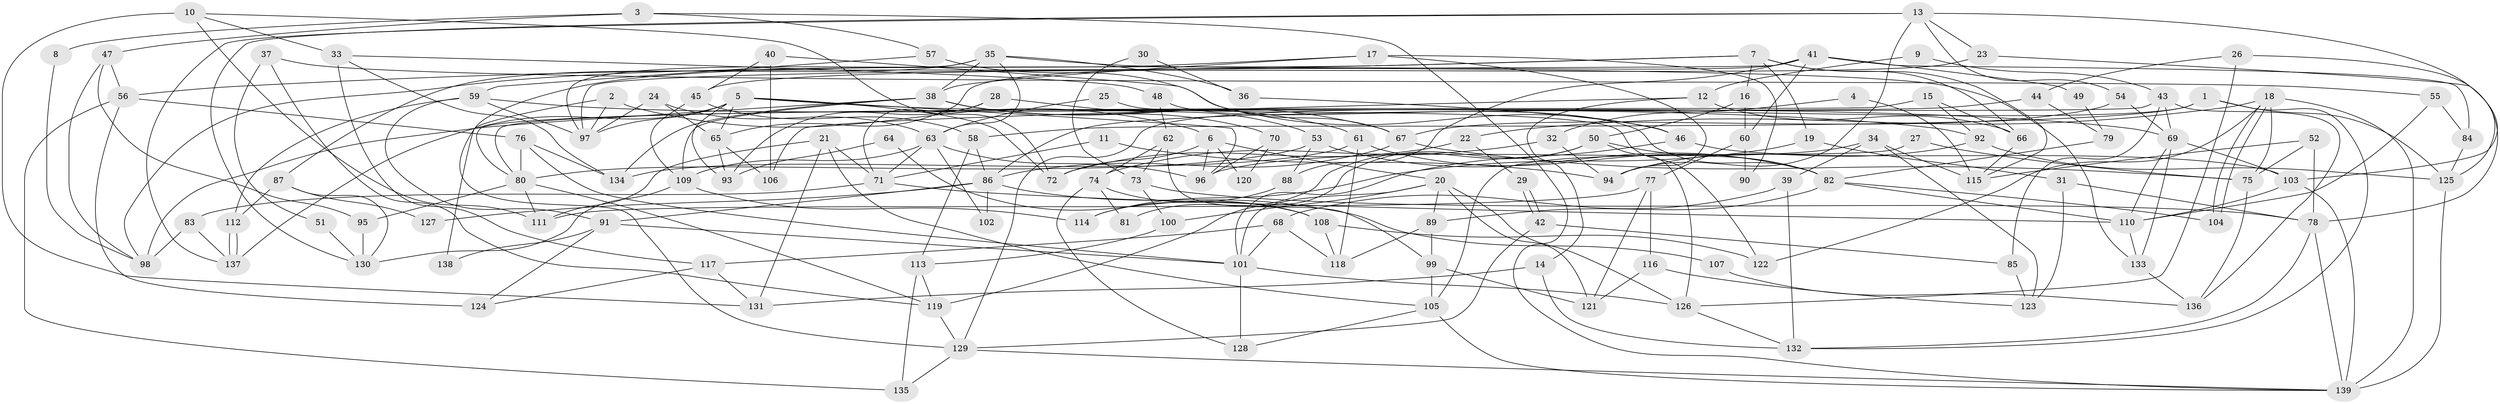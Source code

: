 // coarse degree distribution, {7: 0.07246376811594203, 3: 0.21739130434782608, 6: 0.08695652173913043, 12: 0.028985507246376812, 8: 0.057971014492753624, 11: 0.07246376811594203, 2: 0.14492753623188406, 5: 0.15942028985507245, 10: 0.043478260869565216, 4: 0.07246376811594203, 18: 0.014492753623188406, 9: 0.028985507246376812}
// Generated by graph-tools (version 1.1) at 2025/18/03/04/25 18:18:29]
// undirected, 139 vertices, 278 edges
graph export_dot {
graph [start="1"]
  node [color=gray90,style=filled];
  1;
  2;
  3;
  4;
  5;
  6;
  7;
  8;
  9;
  10;
  11;
  12;
  13;
  14;
  15;
  16;
  17;
  18;
  19;
  20;
  21;
  22;
  23;
  24;
  25;
  26;
  27;
  28;
  29;
  30;
  31;
  32;
  33;
  34;
  35;
  36;
  37;
  38;
  39;
  40;
  41;
  42;
  43;
  44;
  45;
  46;
  47;
  48;
  49;
  50;
  51;
  52;
  53;
  54;
  55;
  56;
  57;
  58;
  59;
  60;
  61;
  62;
  63;
  64;
  65;
  66;
  67;
  68;
  69;
  70;
  71;
  72;
  73;
  74;
  75;
  76;
  77;
  78;
  79;
  80;
  81;
  82;
  83;
  84;
  85;
  86;
  87;
  88;
  89;
  90;
  91;
  92;
  93;
  94;
  95;
  96;
  97;
  98;
  99;
  100;
  101;
  102;
  103;
  104;
  105;
  106;
  107;
  108;
  109;
  110;
  111;
  112;
  113;
  114;
  115;
  116;
  117;
  118;
  119;
  120;
  121;
  122;
  123;
  124;
  125;
  126;
  127;
  128;
  129;
  130;
  131;
  132;
  133;
  134;
  135;
  136;
  137;
  138;
  139;
  1 -- 58;
  1 -- 132;
  1 -- 125;
  1 -- 129;
  2 -- 6;
  2 -- 97;
  2 -- 138;
  3 -- 57;
  3 -- 139;
  3 -- 8;
  3 -- 47;
  4 -- 115;
  4 -- 32;
  5 -- 137;
  5 -- 65;
  5 -- 69;
  5 -- 72;
  5 -- 93;
  5 -- 96;
  5 -- 97;
  6 -- 72;
  6 -- 96;
  6 -- 20;
  6 -- 120;
  7 -- 16;
  7 -- 56;
  7 -- 19;
  7 -- 66;
  7 -- 98;
  7 -- 115;
  8 -- 98;
  9 -- 12;
  9 -- 43;
  10 -- 131;
  10 -- 111;
  10 -- 33;
  10 -- 72;
  11 -- 71;
  11 -- 94;
  12 -- 106;
  12 -- 66;
  12 -- 14;
  13 -- 103;
  13 -- 130;
  13 -- 23;
  13 -- 54;
  13 -- 94;
  13 -- 137;
  14 -- 132;
  14 -- 131;
  15 -- 66;
  15 -- 92;
  15 -- 80;
  16 -- 60;
  16 -- 50;
  17 -- 129;
  17 -- 38;
  17 -- 90;
  17 -- 94;
  18 -- 139;
  18 -- 104;
  18 -- 104;
  18 -- 22;
  18 -- 75;
  18 -- 122;
  19 -- 31;
  19 -- 114;
  20 -- 89;
  20 -- 100;
  20 -- 101;
  20 -- 121;
  20 -- 126;
  21 -- 111;
  21 -- 131;
  21 -- 71;
  21 -- 105;
  22 -- 72;
  22 -- 29;
  23 -- 78;
  23 -- 45;
  24 -- 97;
  24 -- 63;
  24 -- 65;
  25 -- 63;
  25 -- 122;
  26 -- 125;
  26 -- 126;
  26 -- 44;
  27 -- 75;
  27 -- 105;
  28 -- 53;
  28 -- 71;
  28 -- 93;
  29 -- 42;
  29 -- 42;
  30 -- 36;
  30 -- 73;
  31 -- 123;
  31 -- 78;
  32 -- 94;
  32 -- 74;
  33 -- 134;
  33 -- 48;
  33 -- 117;
  34 -- 96;
  34 -- 115;
  34 -- 39;
  34 -- 123;
  35 -- 133;
  35 -- 38;
  35 -- 36;
  35 -- 63;
  35 -- 87;
  35 -- 97;
  36 -- 46;
  37 -- 119;
  37 -- 55;
  37 -- 51;
  38 -- 98;
  38 -- 134;
  38 -- 61;
  38 -- 67;
  38 -- 70;
  38 -- 109;
  39 -- 132;
  39 -- 68;
  40 -- 46;
  40 -- 45;
  40 -- 106;
  41 -- 97;
  41 -- 65;
  41 -- 49;
  41 -- 60;
  41 -- 84;
  41 -- 88;
  42 -- 129;
  42 -- 85;
  43 -- 80;
  43 -- 69;
  43 -- 85;
  43 -- 136;
  44 -- 86;
  44 -- 79;
  45 -- 109;
  45 -- 58;
  46 -- 101;
  46 -- 103;
  47 -- 98;
  47 -- 56;
  47 -- 95;
  48 -- 82;
  48 -- 62;
  49 -- 79;
  50 -- 126;
  50 -- 82;
  50 -- 81;
  50 -- 119;
  51 -- 130;
  52 -- 78;
  52 -- 75;
  52 -- 115;
  53 -- 88;
  53 -- 80;
  53 -- 82;
  54 -- 69;
  54 -- 67;
  55 -- 84;
  55 -- 110;
  56 -- 124;
  56 -- 76;
  56 -- 135;
  57 -- 67;
  57 -- 59;
  58 -- 113;
  58 -- 86;
  59 -- 92;
  59 -- 97;
  59 -- 91;
  59 -- 112;
  60 -- 77;
  60 -- 90;
  61 -- 82;
  61 -- 118;
  61 -- 134;
  62 -- 99;
  62 -- 73;
  62 -- 74;
  63 -- 109;
  63 -- 71;
  63 -- 96;
  63 -- 102;
  64 -- 93;
  64 -- 108;
  65 -- 93;
  65 -- 106;
  66 -- 115;
  67 -- 75;
  67 -- 86;
  68 -- 101;
  68 -- 117;
  68 -- 118;
  69 -- 110;
  69 -- 103;
  69 -- 133;
  70 -- 96;
  70 -- 120;
  71 -- 83;
  71 -- 110;
  73 -- 100;
  73 -- 78;
  74 -- 128;
  74 -- 81;
  74 -- 108;
  75 -- 136;
  76 -- 101;
  76 -- 80;
  76 -- 134;
  77 -- 116;
  77 -- 121;
  77 -- 111;
  78 -- 139;
  78 -- 132;
  79 -- 82;
  80 -- 95;
  80 -- 111;
  80 -- 119;
  82 -- 110;
  82 -- 89;
  82 -- 104;
  83 -- 137;
  83 -- 98;
  84 -- 125;
  85 -- 123;
  86 -- 91;
  86 -- 102;
  86 -- 107;
  86 -- 127;
  87 -- 112;
  87 -- 127;
  87 -- 130;
  88 -- 114;
  89 -- 118;
  89 -- 99;
  91 -- 101;
  91 -- 124;
  91 -- 138;
  92 -- 94;
  92 -- 125;
  95 -- 130;
  99 -- 105;
  99 -- 121;
  100 -- 113;
  101 -- 126;
  101 -- 128;
  103 -- 110;
  103 -- 139;
  105 -- 139;
  105 -- 128;
  107 -- 136;
  108 -- 118;
  108 -- 122;
  109 -- 130;
  109 -- 114;
  110 -- 133;
  112 -- 137;
  112 -- 137;
  113 -- 119;
  113 -- 135;
  116 -- 123;
  116 -- 121;
  117 -- 124;
  117 -- 131;
  119 -- 129;
  125 -- 139;
  126 -- 132;
  129 -- 135;
  129 -- 139;
  133 -- 136;
}
